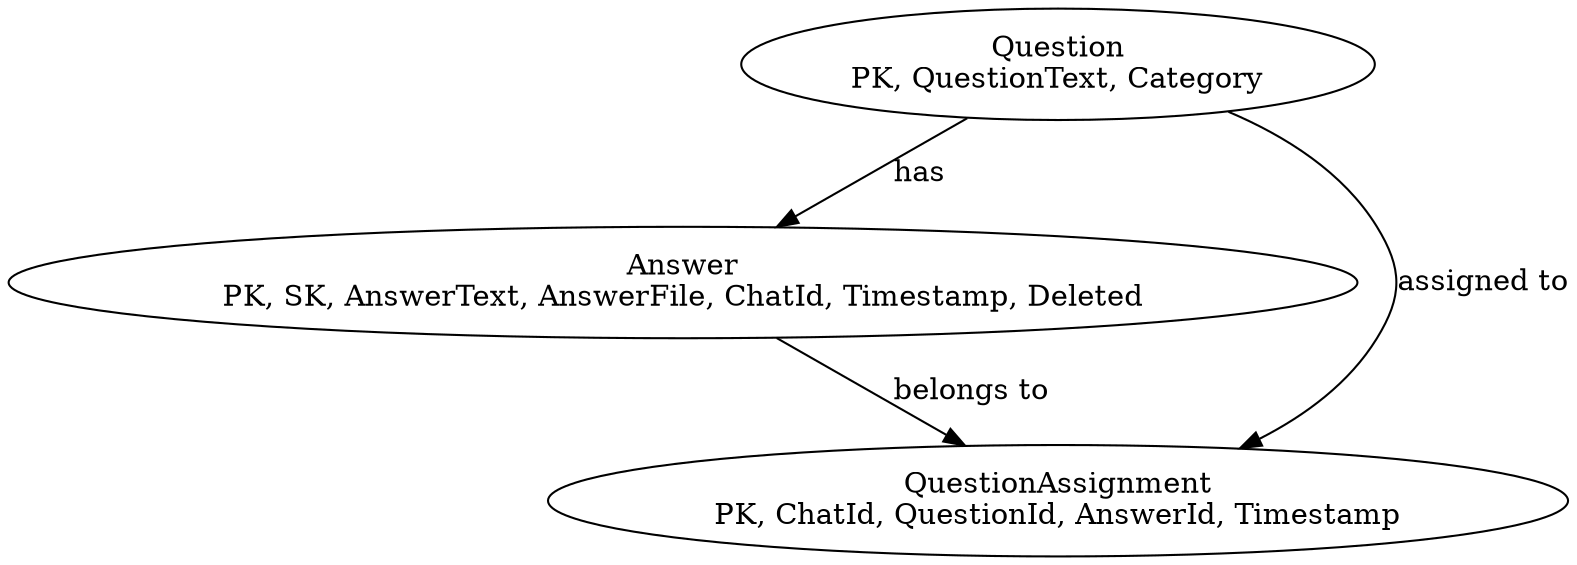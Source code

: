 digraph ER_Diagram {
    // Entities
  Question [label="Question\nPK, QuestionText, Category"];
Answer [label="Answer\nPK, SK, AnswerText, AnswerFile, ChatId, Timestamp, Deleted"];
QuestionAssignment [label="QuestionAssignment\nPK, ChatId, QuestionId, AnswerId, Timestamp"];

// Relationships
  Question -> Answer [label="has"];
Question -> QuestionAssignment [label="assigned to"];
Answer -> QuestionAssignment [label="belongs to"];
}
